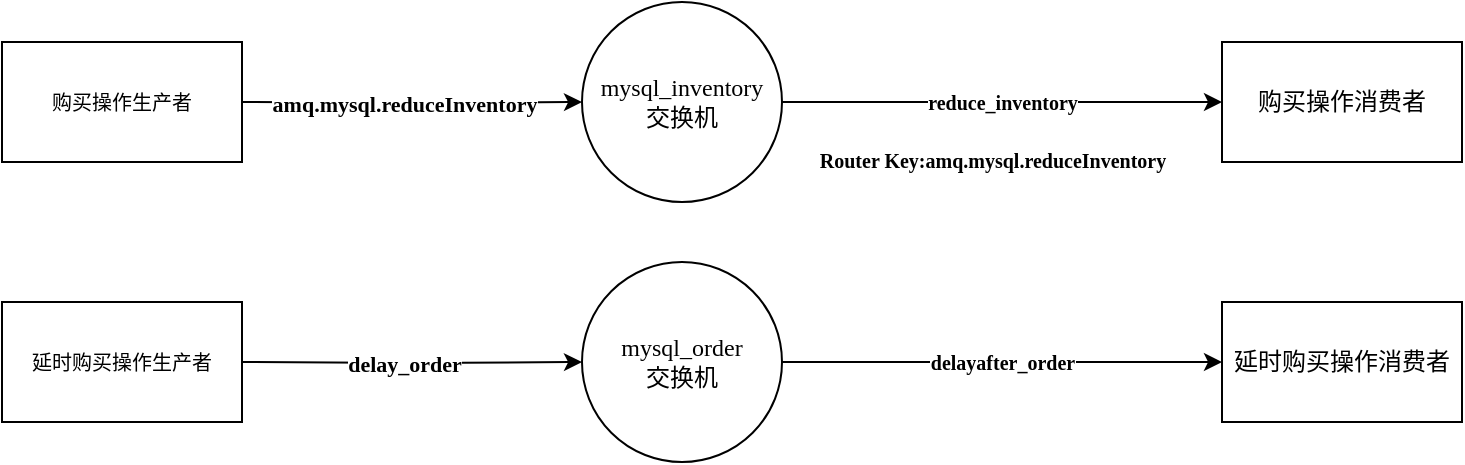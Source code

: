 <mxfile version="17.1.0" type="github">
  <diagram name="Page-1" id="dd472eb7-4b8b-5cd9-a60b-b15522922e76">
    <mxGraphModel dx="813" dy="435" grid="1" gridSize="10" guides="1" tooltips="1" connect="1" arrows="1" fold="1" page="1" pageScale="1" pageWidth="1100" pageHeight="850" background="none" math="0" shadow="0">
      <root>
        <mxCell id="0" />
        <mxCell id="1" parent="0" />
        <mxCell id="X2lmhWOeb0eCaGNSDXDb-4" style="edgeStyle=orthogonalEdgeStyle;rounded=0;orthogonalLoop=1;jettySize=auto;html=1;entryX=0;entryY=0.5;entryDx=0;entryDy=0;" edge="1" parent="1" target="X2lmhWOeb0eCaGNSDXDb-2">
          <mxGeometry relative="1" as="geometry">
            <mxPoint x="290" y="240" as="sourcePoint" />
          </mxGeometry>
        </mxCell>
        <mxCell id="X2lmhWOeb0eCaGNSDXDb-6" value="&lt;font face=&quot;Times New Roman&quot;&gt;&lt;b&gt;amq.mysql.reduceInventory&lt;/b&gt;&lt;/font&gt;" style="edgeLabel;html=1;align=center;verticalAlign=middle;resizable=0;points=[];" vertex="1" connectable="0" parent="X2lmhWOeb0eCaGNSDXDb-4">
          <mxGeometry x="-0.163" y="-1" relative="1" as="geometry">
            <mxPoint x="9" y="-1" as="offset" />
          </mxGeometry>
        </mxCell>
        <mxCell id="X2lmhWOeb0eCaGNSDXDb-1" value="&lt;font face=&quot;宋体&quot; style=&quot;font-size: 10px&quot;&gt;购买操作生产者&lt;/font&gt;" style="rounded=0;whiteSpace=wrap;html=1;" vertex="1" parent="1">
          <mxGeometry x="170" y="210" width="120" height="60" as="geometry" />
        </mxCell>
        <mxCell id="X2lmhWOeb0eCaGNSDXDb-7" value="&lt;b&gt;reduce_inventory&lt;/b&gt;" style="edgeStyle=orthogonalEdgeStyle;rounded=0;orthogonalLoop=1;jettySize=auto;html=1;exitX=1;exitY=0.5;exitDx=0;exitDy=0;fontFamily=Times New Roman;fontSize=10;entryX=0;entryY=0.5;entryDx=0;entryDy=0;" edge="1" parent="1" source="X2lmhWOeb0eCaGNSDXDb-2" target="X2lmhWOeb0eCaGNSDXDb-3">
          <mxGeometry relative="1" as="geometry">
            <mxPoint x="720" y="240" as="targetPoint" />
          </mxGeometry>
        </mxCell>
        <mxCell id="X2lmhWOeb0eCaGNSDXDb-2" value="&lt;font face=&quot;Times New Roman&quot;&gt;mysql_inventory&lt;br&gt;交换机&lt;br&gt;&lt;/font&gt;" style="ellipse;whiteSpace=wrap;html=1;aspect=fixed;" vertex="1" parent="1">
          <mxGeometry x="460" y="190" width="100" height="100" as="geometry" />
        </mxCell>
        <mxCell id="X2lmhWOeb0eCaGNSDXDb-3" value="购买操作消费者" style="rounded=0;whiteSpace=wrap;html=1;" vertex="1" parent="1">
          <mxGeometry x="780" y="210" width="120" height="60" as="geometry" />
        </mxCell>
        <mxCell id="X2lmhWOeb0eCaGNSDXDb-11" value="&lt;font style=&quot;vertical-align: inherit&quot;&gt;&lt;font style=&quot;vertical-align: inherit&quot;&gt;&lt;font style=&quot;vertical-align: inherit&quot;&gt;&lt;font style=&quot;vertical-align: inherit&quot;&gt;&lt;font style=&quot;vertical-align: inherit&quot;&gt;&lt;font style=&quot;vertical-align: inherit ; font-size: 10px&quot;&gt;&lt;font style=&quot;vertical-align: inherit&quot;&gt;&lt;font style=&quot;vertical-align: inherit&quot;&gt;Router Key:amq.mysql.reduceInventory&lt;/font&gt;&lt;/font&gt;&lt;/font&gt;&lt;/font&gt;&lt;/font&gt;&lt;/font&gt;&lt;/font&gt;&lt;/font&gt;" style="text;strokeColor=none;fillColor=none;html=1;fontSize=24;fontStyle=1;verticalAlign=middle;align=center;fontFamily=Times New Roman;" vertex="1" parent="1">
          <mxGeometry x="560" y="230" width="210" height="70" as="geometry" />
        </mxCell>
        <mxCell id="X2lmhWOeb0eCaGNSDXDb-12" style="edgeStyle=orthogonalEdgeStyle;rounded=0;orthogonalLoop=1;jettySize=auto;html=1;entryX=0;entryY=0.5;entryDx=0;entryDy=0;" edge="1" parent="1" target="X2lmhWOeb0eCaGNSDXDb-16">
          <mxGeometry relative="1" as="geometry">
            <mxPoint x="290" y="370" as="sourcePoint" />
          </mxGeometry>
        </mxCell>
        <mxCell id="X2lmhWOeb0eCaGNSDXDb-13" value="&lt;font face=&quot;Times New Roman&quot;&gt;&lt;b&gt;delay_order&lt;/b&gt;&lt;/font&gt;" style="edgeLabel;html=1;align=center;verticalAlign=middle;resizable=0;points=[];" vertex="1" connectable="0" parent="X2lmhWOeb0eCaGNSDXDb-12">
          <mxGeometry x="-0.163" y="-1" relative="1" as="geometry">
            <mxPoint x="9" y="-1" as="offset" />
          </mxGeometry>
        </mxCell>
        <mxCell id="X2lmhWOeb0eCaGNSDXDb-14" value="&lt;font face=&quot;宋体&quot; style=&quot;font-size: 10px&quot;&gt;延时购买操作生产者&lt;/font&gt;" style="rounded=0;whiteSpace=wrap;html=1;" vertex="1" parent="1">
          <mxGeometry x="170" y="340" width="120" height="60" as="geometry" />
        </mxCell>
        <mxCell id="X2lmhWOeb0eCaGNSDXDb-15" value="&lt;b&gt;delayafter_order&lt;/b&gt;" style="edgeStyle=orthogonalEdgeStyle;rounded=0;orthogonalLoop=1;jettySize=auto;html=1;exitX=1;exitY=0.5;exitDx=0;exitDy=0;fontFamily=Times New Roman;fontSize=10;entryX=0;entryY=0.5;entryDx=0;entryDy=0;" edge="1" parent="1" source="X2lmhWOeb0eCaGNSDXDb-16" target="X2lmhWOeb0eCaGNSDXDb-17">
          <mxGeometry relative="1" as="geometry">
            <mxPoint x="720" y="370" as="targetPoint" />
          </mxGeometry>
        </mxCell>
        <mxCell id="X2lmhWOeb0eCaGNSDXDb-16" value="&lt;font face=&quot;Times New Roman&quot;&gt;mysql_order&lt;br&gt;交换机&lt;br&gt;&lt;/font&gt;" style="ellipse;whiteSpace=wrap;html=1;aspect=fixed;" vertex="1" parent="1">
          <mxGeometry x="460" y="320" width="100" height="100" as="geometry" />
        </mxCell>
        <mxCell id="X2lmhWOeb0eCaGNSDXDb-17" value="延时购买操作消费者" style="rounded=0;whiteSpace=wrap;html=1;" vertex="1" parent="1">
          <mxGeometry x="780" y="340" width="120" height="60" as="geometry" />
        </mxCell>
      </root>
    </mxGraphModel>
  </diagram>
</mxfile>
